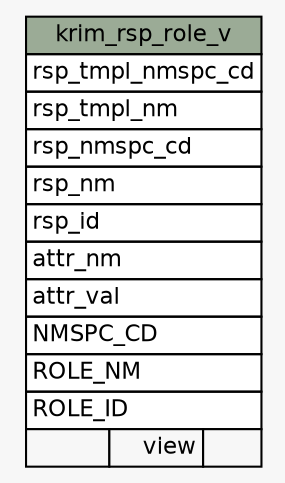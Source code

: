 // dot 2.28.0 on Mac OS X 10.7.2
// SchemaSpy rev 590
digraph "krim_rsp_role_v" {
  graph [
    rankdir="RL"
    bgcolor="#f7f7f7"
    nodesep="0.18"
    ranksep="0.46"
    fontname="Helvetica"
    fontsize="11"
  ];
  node [
    fontname="Helvetica"
    fontsize="11"
    shape="plaintext"
  ];
  edge [
    arrowsize="0.8"
  ];
  "krim_rsp_role_v" [
    label=<
    <TABLE BORDER="0" CELLBORDER="1" CELLSPACING="0" BGCOLOR="#ffffff">
      <TR><TD COLSPAN="3" BGCOLOR="#9bab96" ALIGN="CENTER">krim_rsp_role_v</TD></TR>
      <TR><TD PORT="rsp_tmpl_nmspc_cd" COLSPAN="3" ALIGN="LEFT">rsp_tmpl_nmspc_cd</TD></TR>
      <TR><TD PORT="rsp_tmpl_nm" COLSPAN="3" ALIGN="LEFT">rsp_tmpl_nm</TD></TR>
      <TR><TD PORT="rsp_nmspc_cd" COLSPAN="3" ALIGN="LEFT">rsp_nmspc_cd</TD></TR>
      <TR><TD PORT="rsp_nm" COLSPAN="3" ALIGN="LEFT">rsp_nm</TD></TR>
      <TR><TD PORT="rsp_id" COLSPAN="3" ALIGN="LEFT">rsp_id</TD></TR>
      <TR><TD PORT="attr_nm" COLSPAN="3" ALIGN="LEFT">attr_nm</TD></TR>
      <TR><TD PORT="attr_val" COLSPAN="3" ALIGN="LEFT">attr_val</TD></TR>
      <TR><TD PORT="NMSPC_CD" COLSPAN="3" ALIGN="LEFT">NMSPC_CD</TD></TR>
      <TR><TD PORT="ROLE_NM" COLSPAN="3" ALIGN="LEFT">ROLE_NM</TD></TR>
      <TR><TD PORT="ROLE_ID" COLSPAN="3" ALIGN="LEFT">ROLE_ID</TD></TR>
      <TR><TD ALIGN="LEFT" BGCOLOR="#f7f7f7">  </TD><TD ALIGN="RIGHT" BGCOLOR="#f7f7f7">view</TD><TD ALIGN="RIGHT" BGCOLOR="#f7f7f7">  </TD></TR>
    </TABLE>>
    URL="tables/krim_rsp_role_v.html"
    tooltip="krim_rsp_role_v"
  ];
}
